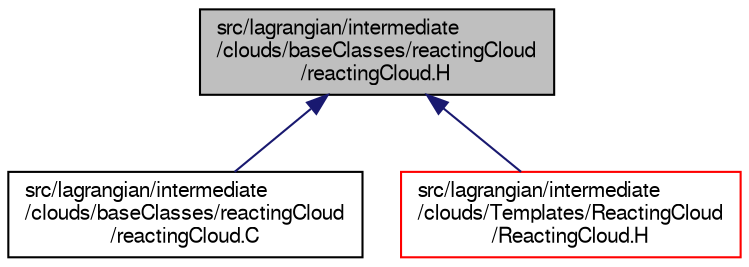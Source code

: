 digraph "src/lagrangian/intermediate/clouds/baseClasses/reactingCloud/reactingCloud.H"
{
  bgcolor="transparent";
  edge [fontname="FreeSans",fontsize="10",labelfontname="FreeSans",labelfontsize="10"];
  node [fontname="FreeSans",fontsize="10",shape=record];
  Node44 [label="src/lagrangian/intermediate\l/clouds/baseClasses/reactingCloud\l/reactingCloud.H",height=0.2,width=0.4,color="black", fillcolor="grey75", style="filled", fontcolor="black"];
  Node44 -> Node45 [dir="back",color="midnightblue",fontsize="10",style="solid",fontname="FreeSans"];
  Node45 [label="src/lagrangian/intermediate\l/clouds/baseClasses/reactingCloud\l/reactingCloud.C",height=0.2,width=0.4,color="black",URL="$a05144.html"];
  Node44 -> Node46 [dir="back",color="midnightblue",fontsize="10",style="solid",fontname="FreeSans"];
  Node46 [label="src/lagrangian/intermediate\l/clouds/Templates/ReactingCloud\l/ReactingCloud.H",height=0.2,width=0.4,color="red",URL="$a05219.html"];
}
